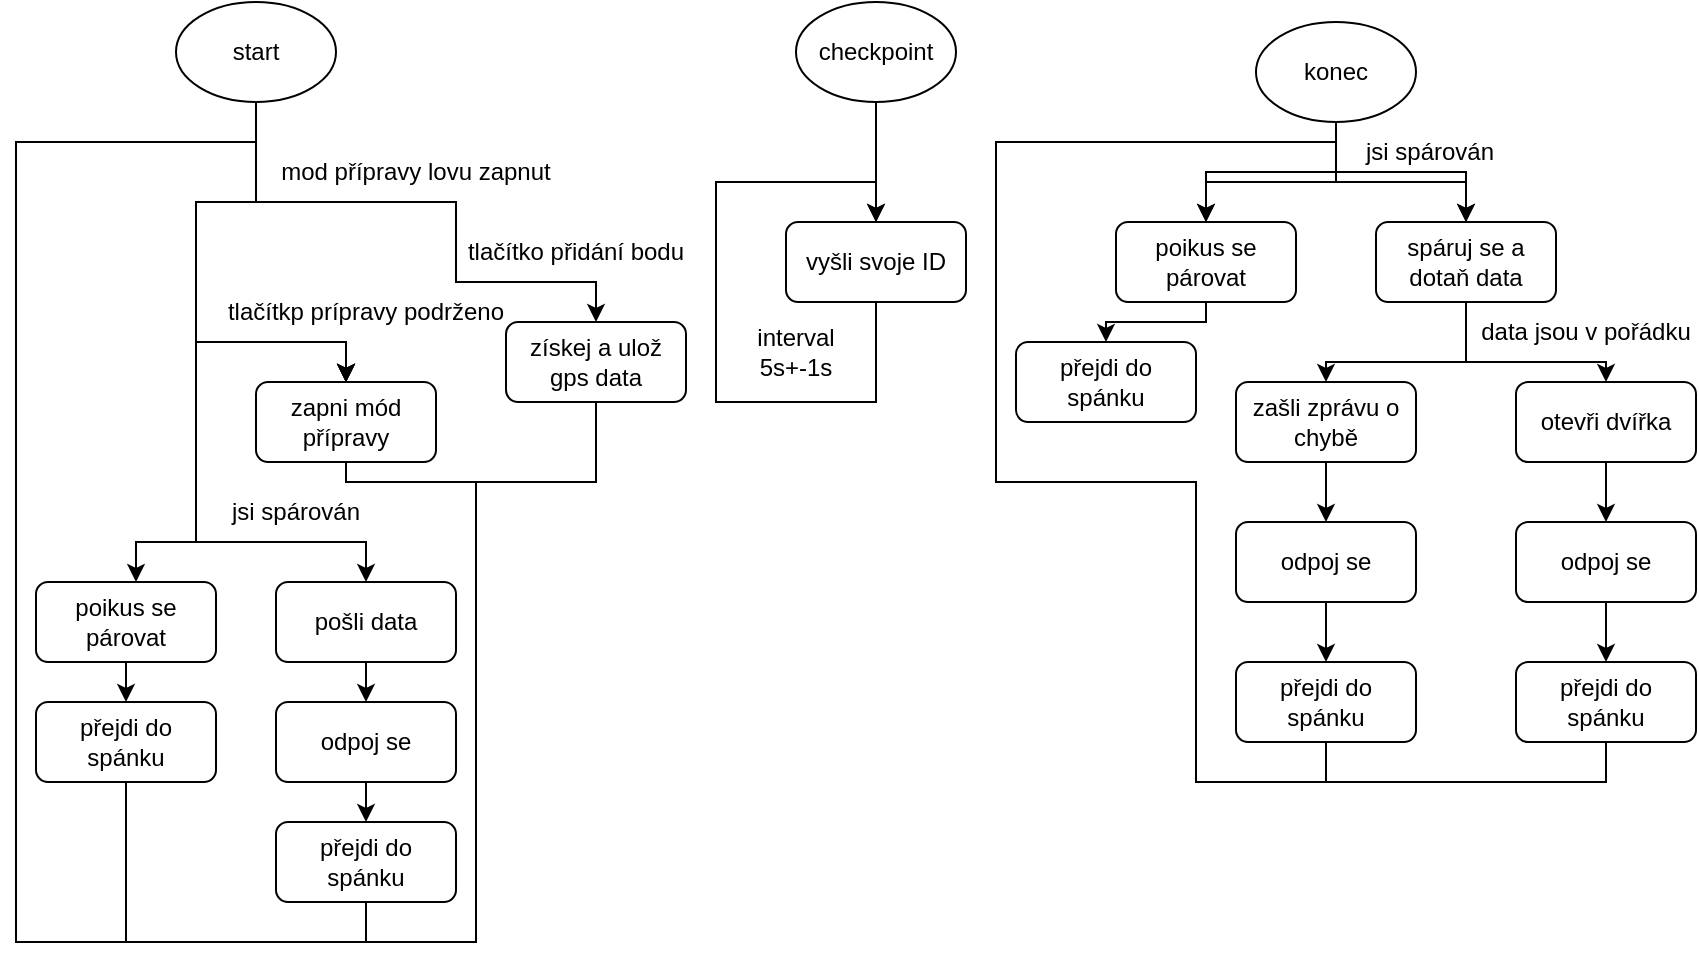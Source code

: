 <mxfile version="24.7.17">
  <diagram name="Page-1" id="UoIOAxONnpl_ca5bM2pP">
    <mxGraphModel dx="669" dy="636" grid="1" gridSize="10" guides="1" tooltips="1" connect="1" arrows="1" fold="1" page="1" pageScale="1" pageWidth="827" pageHeight="1169" math="0" shadow="0">
      <root>
        <mxCell id="0" />
        <mxCell id="1" parent="0" />
        <mxCell id="AqjEKrrKFQz0EOPzmzg8-6" style="edgeStyle=orthogonalEdgeStyle;rounded=0;orthogonalLoop=1;jettySize=auto;html=1;exitX=0.5;exitY=1;exitDx=0;exitDy=0;" edge="1" parent="1" source="AqjEKrrKFQz0EOPzmzg8-1" target="AqjEKrrKFQz0EOPzmzg8-2">
          <mxGeometry relative="1" as="geometry" />
        </mxCell>
        <mxCell id="AqjEKrrKFQz0EOPzmzg8-1" value="checkpoint" style="ellipse;whiteSpace=wrap;html=1;" vertex="1" parent="1">
          <mxGeometry x="400" y="60" width="80" height="50" as="geometry" />
        </mxCell>
        <mxCell id="AqjEKrrKFQz0EOPzmzg8-5" style="edgeStyle=orthogonalEdgeStyle;rounded=0;orthogonalLoop=1;jettySize=auto;html=1;exitX=0.5;exitY=1;exitDx=0;exitDy=0;entryX=0.5;entryY=0;entryDx=0;entryDy=0;" edge="1" parent="1" source="AqjEKrrKFQz0EOPzmzg8-2" target="AqjEKrrKFQz0EOPzmzg8-2">
          <mxGeometry relative="1" as="geometry">
            <mxPoint x="440" y="170" as="targetPoint" />
            <Array as="points">
              <mxPoint x="440" y="260" />
              <mxPoint x="360" y="260" />
              <mxPoint x="360" y="150" />
              <mxPoint x="440" y="150" />
            </Array>
          </mxGeometry>
        </mxCell>
        <mxCell id="AqjEKrrKFQz0EOPzmzg8-2" value="vyšli svoje ID" style="rounded=1;whiteSpace=wrap;html=1;" vertex="1" parent="1">
          <mxGeometry x="395" y="170" width="90" height="40" as="geometry" />
        </mxCell>
        <mxCell id="AqjEKrrKFQz0EOPzmzg8-4" value="interval 5s+-1s" style="text;html=1;align=center;verticalAlign=middle;whiteSpace=wrap;rounded=0;" vertex="1" parent="1">
          <mxGeometry x="370" y="220" width="60" height="30" as="geometry" />
        </mxCell>
        <mxCell id="AqjEKrrKFQz0EOPzmzg8-18" style="edgeStyle=orthogonalEdgeStyle;rounded=0;orthogonalLoop=1;jettySize=auto;html=1;exitX=0.5;exitY=1;exitDx=0;exitDy=0;entryX=0.5;entryY=0;entryDx=0;entryDy=0;" edge="1" parent="1" source="AqjEKrrKFQz0EOPzmzg8-7" target="AqjEKrrKFQz0EOPzmzg8-9">
          <mxGeometry relative="1" as="geometry" />
        </mxCell>
        <mxCell id="AqjEKrrKFQz0EOPzmzg8-19" style="edgeStyle=orthogonalEdgeStyle;rounded=0;orthogonalLoop=1;jettySize=auto;html=1;exitX=0.5;exitY=1;exitDx=0;exitDy=0;" edge="1" parent="1" source="AqjEKrrKFQz0EOPzmzg8-7" target="AqjEKrrKFQz0EOPzmzg8-10">
          <mxGeometry relative="1" as="geometry" />
        </mxCell>
        <mxCell id="AqjEKrrKFQz0EOPzmzg8-7" value="&lt;div&gt;konec&lt;/div&gt;" style="ellipse;whiteSpace=wrap;html=1;" vertex="1" parent="1">
          <mxGeometry x="630" y="70" width="80" height="50" as="geometry" />
        </mxCell>
        <mxCell id="AqjEKrrKFQz0EOPzmzg8-20" style="edgeStyle=orthogonalEdgeStyle;rounded=0;orthogonalLoop=1;jettySize=auto;html=1;exitX=0.5;exitY=1;exitDx=0;exitDy=0;entryX=0.5;entryY=0;entryDx=0;entryDy=0;" edge="1" parent="1" source="AqjEKrrKFQz0EOPzmzg8-9" target="AqjEKrrKFQz0EOPzmzg8-17">
          <mxGeometry relative="1" as="geometry">
            <Array as="points">
              <mxPoint x="605" y="220" />
              <mxPoint x="555" y="220" />
            </Array>
          </mxGeometry>
        </mxCell>
        <mxCell id="AqjEKrrKFQz0EOPzmzg8-9" value="poikus se párovat" style="rounded=1;whiteSpace=wrap;html=1;" vertex="1" parent="1">
          <mxGeometry x="560" y="170" width="90" height="40" as="geometry" />
        </mxCell>
        <mxCell id="AqjEKrrKFQz0EOPzmzg8-21" style="edgeStyle=orthogonalEdgeStyle;rounded=0;orthogonalLoop=1;jettySize=auto;html=1;exitX=0.5;exitY=1;exitDx=0;exitDy=0;entryX=0.5;entryY=0;entryDx=0;entryDy=0;" edge="1" parent="1" source="AqjEKrrKFQz0EOPzmzg8-10" target="AqjEKrrKFQz0EOPzmzg8-14">
          <mxGeometry relative="1" as="geometry">
            <Array as="points">
              <mxPoint x="735" y="240" />
              <mxPoint x="665" y="240" />
            </Array>
          </mxGeometry>
        </mxCell>
        <mxCell id="AqjEKrrKFQz0EOPzmzg8-22" style="edgeStyle=orthogonalEdgeStyle;rounded=0;orthogonalLoop=1;jettySize=auto;html=1;exitX=0.5;exitY=1;exitDx=0;exitDy=0;entryX=0.5;entryY=0;entryDx=0;entryDy=0;" edge="1" parent="1" source="AqjEKrrKFQz0EOPzmzg8-10" target="AqjEKrrKFQz0EOPzmzg8-11">
          <mxGeometry relative="1" as="geometry">
            <Array as="points">
              <mxPoint x="735" y="240" />
              <mxPoint x="805" y="240" />
            </Array>
          </mxGeometry>
        </mxCell>
        <mxCell id="AqjEKrrKFQz0EOPzmzg8-10" value="spáruj se a dotaň data" style="rounded=1;whiteSpace=wrap;html=1;" vertex="1" parent="1">
          <mxGeometry x="690" y="170" width="90" height="40" as="geometry" />
        </mxCell>
        <mxCell id="AqjEKrrKFQz0EOPzmzg8-23" style="edgeStyle=orthogonalEdgeStyle;rounded=0;orthogonalLoop=1;jettySize=auto;html=1;exitX=0.5;exitY=1;exitDx=0;exitDy=0;entryX=0.5;entryY=0;entryDx=0;entryDy=0;" edge="1" parent="1" source="AqjEKrrKFQz0EOPzmzg8-11" target="AqjEKrrKFQz0EOPzmzg8-12">
          <mxGeometry relative="1" as="geometry" />
        </mxCell>
        <mxCell id="AqjEKrrKFQz0EOPzmzg8-11" value="otevři dvířka" style="rounded=1;whiteSpace=wrap;html=1;" vertex="1" parent="1">
          <mxGeometry x="760" y="250" width="90" height="40" as="geometry" />
        </mxCell>
        <mxCell id="AqjEKrrKFQz0EOPzmzg8-26" style="edgeStyle=orthogonalEdgeStyle;rounded=0;orthogonalLoop=1;jettySize=auto;html=1;exitX=0.5;exitY=1;exitDx=0;exitDy=0;entryX=0.5;entryY=0;entryDx=0;entryDy=0;" edge="1" parent="1" source="AqjEKrrKFQz0EOPzmzg8-12" target="AqjEKrrKFQz0EOPzmzg8-16">
          <mxGeometry relative="1" as="geometry" />
        </mxCell>
        <mxCell id="AqjEKrrKFQz0EOPzmzg8-12" value="odpoj se" style="rounded=1;whiteSpace=wrap;html=1;" vertex="1" parent="1">
          <mxGeometry x="760" y="320" width="90" height="40" as="geometry" />
        </mxCell>
        <mxCell id="AqjEKrrKFQz0EOPzmzg8-25" style="edgeStyle=orthogonalEdgeStyle;rounded=0;orthogonalLoop=1;jettySize=auto;html=1;exitX=0.5;exitY=1;exitDx=0;exitDy=0;entryX=0.5;entryY=0;entryDx=0;entryDy=0;" edge="1" parent="1" source="AqjEKrrKFQz0EOPzmzg8-13" target="AqjEKrrKFQz0EOPzmzg8-15">
          <mxGeometry relative="1" as="geometry" />
        </mxCell>
        <mxCell id="AqjEKrrKFQz0EOPzmzg8-13" value="odpoj se" style="rounded=1;whiteSpace=wrap;html=1;" vertex="1" parent="1">
          <mxGeometry x="620" y="320" width="90" height="40" as="geometry" />
        </mxCell>
        <mxCell id="AqjEKrrKFQz0EOPzmzg8-24" style="edgeStyle=orthogonalEdgeStyle;rounded=0;orthogonalLoop=1;jettySize=auto;html=1;exitX=0.5;exitY=1;exitDx=0;exitDy=0;entryX=0.5;entryY=0;entryDx=0;entryDy=0;" edge="1" parent="1" source="AqjEKrrKFQz0EOPzmzg8-14" target="AqjEKrrKFQz0EOPzmzg8-13">
          <mxGeometry relative="1" as="geometry" />
        </mxCell>
        <mxCell id="AqjEKrrKFQz0EOPzmzg8-14" value="zašli zprávu o chybě" style="rounded=1;whiteSpace=wrap;html=1;" vertex="1" parent="1">
          <mxGeometry x="620" y="250" width="90" height="40" as="geometry" />
        </mxCell>
        <mxCell id="AqjEKrrKFQz0EOPzmzg8-27" style="edgeStyle=orthogonalEdgeStyle;rounded=0;orthogonalLoop=1;jettySize=auto;html=1;exitX=0.5;exitY=1;exitDx=0;exitDy=0;entryX=0.5;entryY=0;entryDx=0;entryDy=0;" edge="1" parent="1" source="AqjEKrrKFQz0EOPzmzg8-15" target="AqjEKrrKFQz0EOPzmzg8-9">
          <mxGeometry relative="1" as="geometry">
            <Array as="points">
              <mxPoint x="665" y="450" />
              <mxPoint x="600" y="450" />
              <mxPoint x="600" y="300" />
              <mxPoint x="500" y="300" />
              <mxPoint x="500" y="130" />
              <mxPoint x="670" y="130" />
              <mxPoint x="670" y="150" />
              <mxPoint x="605" y="150" />
            </Array>
          </mxGeometry>
        </mxCell>
        <mxCell id="AqjEKrrKFQz0EOPzmzg8-15" value="přejdi do spánku" style="rounded=1;whiteSpace=wrap;html=1;" vertex="1" parent="1">
          <mxGeometry x="620" y="390" width="90" height="40" as="geometry" />
        </mxCell>
        <mxCell id="AqjEKrrKFQz0EOPzmzg8-28" style="edgeStyle=orthogonalEdgeStyle;rounded=0;orthogonalLoop=1;jettySize=auto;html=1;exitX=0.5;exitY=1;exitDx=0;exitDy=0;entryX=0.5;entryY=0;entryDx=0;entryDy=0;" edge="1" parent="1" source="AqjEKrrKFQz0EOPzmzg8-16" target="AqjEKrrKFQz0EOPzmzg8-10">
          <mxGeometry relative="1" as="geometry">
            <Array as="points">
              <mxPoint x="805" y="450" />
              <mxPoint x="600" y="450" />
              <mxPoint x="600" y="300" />
              <mxPoint x="500" y="300" />
              <mxPoint x="500" y="130" />
              <mxPoint x="670" y="130" />
              <mxPoint x="670" y="150" />
              <mxPoint x="735" y="150" />
            </Array>
          </mxGeometry>
        </mxCell>
        <mxCell id="AqjEKrrKFQz0EOPzmzg8-16" value="přejdi do spánku" style="rounded=1;whiteSpace=wrap;html=1;" vertex="1" parent="1">
          <mxGeometry x="760" y="390" width="90" height="40" as="geometry" />
        </mxCell>
        <mxCell id="AqjEKrrKFQz0EOPzmzg8-17" value="přejdi do spánku" style="rounded=1;whiteSpace=wrap;html=1;" vertex="1" parent="1">
          <mxGeometry x="510" y="230" width="90" height="40" as="geometry" />
        </mxCell>
        <mxCell id="AqjEKrrKFQz0EOPzmzg8-29" value="jsi spárován" style="text;html=1;align=center;verticalAlign=middle;whiteSpace=wrap;rounded=0;" vertex="1" parent="1">
          <mxGeometry x="677" y="120" width="80" height="30" as="geometry" />
        </mxCell>
        <mxCell id="AqjEKrrKFQz0EOPzmzg8-30" value="data jsou v pořádku" style="text;html=1;align=center;verticalAlign=middle;whiteSpace=wrap;rounded=0;" vertex="1" parent="1">
          <mxGeometry x="740" y="210" width="110" height="30" as="geometry" />
        </mxCell>
        <mxCell id="AqjEKrrKFQz0EOPzmzg8-38" style="edgeStyle=orthogonalEdgeStyle;rounded=0;orthogonalLoop=1;jettySize=auto;html=1;exitX=0.5;exitY=1;exitDx=0;exitDy=0;entryX=0.5;entryY=0;entryDx=0;entryDy=0;" edge="1" parent="1" source="AqjEKrrKFQz0EOPzmzg8-31" target="AqjEKrrKFQz0EOPzmzg8-37">
          <mxGeometry relative="1" as="geometry">
            <Array as="points">
              <mxPoint x="130" y="160" />
              <mxPoint x="230" y="160" />
              <mxPoint x="230" y="200" />
              <mxPoint x="300" y="200" />
            </Array>
          </mxGeometry>
        </mxCell>
        <mxCell id="AqjEKrrKFQz0EOPzmzg8-40" style="edgeStyle=orthogonalEdgeStyle;rounded=0;orthogonalLoop=1;jettySize=auto;html=1;exitX=0.5;exitY=1;exitDx=0;exitDy=0;entryX=0.5;entryY=0;entryDx=0;entryDy=0;" edge="1" parent="1" source="AqjEKrrKFQz0EOPzmzg8-31" target="AqjEKrrKFQz0EOPzmzg8-39">
          <mxGeometry relative="1" as="geometry">
            <Array as="points">
              <mxPoint x="130" y="160" />
              <mxPoint x="100" y="160" />
              <mxPoint x="100" y="230" />
              <mxPoint x="175" y="230" />
            </Array>
          </mxGeometry>
        </mxCell>
        <mxCell id="AqjEKrrKFQz0EOPzmzg8-49" style="edgeStyle=orthogonalEdgeStyle;rounded=0;orthogonalLoop=1;jettySize=auto;html=1;exitX=0.5;exitY=1;exitDx=0;exitDy=0;" edge="1" parent="1" source="AqjEKrrKFQz0EOPzmzg8-31" target="AqjEKrrKFQz0EOPzmzg8-42">
          <mxGeometry relative="1" as="geometry">
            <Array as="points">
              <mxPoint x="130" y="160" />
              <mxPoint x="100" y="160" />
              <mxPoint x="100" y="330" />
              <mxPoint x="70" y="330" />
            </Array>
          </mxGeometry>
        </mxCell>
        <mxCell id="AqjEKrrKFQz0EOPzmzg8-50" style="edgeStyle=orthogonalEdgeStyle;rounded=0;orthogonalLoop=1;jettySize=auto;html=1;exitX=0.5;exitY=1;exitDx=0;exitDy=0;" edge="1" parent="1" source="AqjEKrrKFQz0EOPzmzg8-31" target="AqjEKrrKFQz0EOPzmzg8-45">
          <mxGeometry relative="1" as="geometry">
            <Array as="points">
              <mxPoint x="130" y="160" />
              <mxPoint x="100" y="160" />
              <mxPoint x="100" y="330" />
              <mxPoint x="185" y="330" />
            </Array>
          </mxGeometry>
        </mxCell>
        <mxCell id="AqjEKrrKFQz0EOPzmzg8-31" value="&lt;div&gt;start&lt;/div&gt;" style="ellipse;whiteSpace=wrap;html=1;" vertex="1" parent="1">
          <mxGeometry x="90" y="60" width="80" height="50" as="geometry" />
        </mxCell>
        <mxCell id="AqjEKrrKFQz0EOPzmzg8-32" value="mod přípravy lovu zapnut" style="text;html=1;align=center;verticalAlign=middle;whiteSpace=wrap;rounded=0;" vertex="1" parent="1">
          <mxGeometry x="140" y="130" width="140" height="30" as="geometry" />
        </mxCell>
        <mxCell id="AqjEKrrKFQz0EOPzmzg8-33" value="tlačítkp prípravy podrženo" style="text;html=1;align=center;verticalAlign=middle;whiteSpace=wrap;rounded=0;" vertex="1" parent="1">
          <mxGeometry x="110" y="200" width="150" height="30" as="geometry" />
        </mxCell>
        <mxCell id="AqjEKrrKFQz0EOPzmzg8-35" value="jsi spárován" style="text;html=1;align=center;verticalAlign=middle;whiteSpace=wrap;rounded=0;" vertex="1" parent="1">
          <mxGeometry x="110" y="300" width="80" height="30" as="geometry" />
        </mxCell>
        <mxCell id="AqjEKrrKFQz0EOPzmzg8-36" value="tlačítko přidání bodu" style="text;html=1;align=center;verticalAlign=middle;whiteSpace=wrap;rounded=0;" vertex="1" parent="1">
          <mxGeometry x="230" y="170" width="120" height="30" as="geometry" />
        </mxCell>
        <mxCell id="AqjEKrrKFQz0EOPzmzg8-54" style="edgeStyle=orthogonalEdgeStyle;rounded=0;orthogonalLoop=1;jettySize=auto;html=1;exitX=0.5;exitY=1;exitDx=0;exitDy=0;entryX=0.5;entryY=0;entryDx=0;entryDy=0;" edge="1" parent="1" source="AqjEKrrKFQz0EOPzmzg8-37" target="AqjEKrrKFQz0EOPzmzg8-39">
          <mxGeometry relative="1" as="geometry">
            <Array as="points">
              <mxPoint x="300" y="300" />
              <mxPoint x="240" y="300" />
              <mxPoint x="240" y="530" />
              <mxPoint x="10" y="530" />
              <mxPoint x="10" y="130" />
              <mxPoint x="130" y="130" />
              <mxPoint x="130" y="160" />
              <mxPoint x="100" y="160" />
              <mxPoint x="100" y="230" />
              <mxPoint x="175" y="230" />
            </Array>
          </mxGeometry>
        </mxCell>
        <mxCell id="AqjEKrrKFQz0EOPzmzg8-37" value="získej a ulož gps data" style="rounded=1;whiteSpace=wrap;html=1;" vertex="1" parent="1">
          <mxGeometry x="255" y="220" width="90" height="40" as="geometry" />
        </mxCell>
        <mxCell id="AqjEKrrKFQz0EOPzmzg8-39" value="zapni mód přípravy" style="rounded=1;whiteSpace=wrap;html=1;" vertex="1" parent="1">
          <mxGeometry x="130" y="250" width="90" height="40" as="geometry" />
        </mxCell>
        <mxCell id="AqjEKrrKFQz0EOPzmzg8-41" style="edgeStyle=orthogonalEdgeStyle;rounded=0;orthogonalLoop=1;jettySize=auto;html=1;exitX=0.5;exitY=1;exitDx=0;exitDy=0;entryX=0.5;entryY=0;entryDx=0;entryDy=0;" edge="1" parent="1" source="AqjEKrrKFQz0EOPzmzg8-42" target="AqjEKrrKFQz0EOPzmzg8-43">
          <mxGeometry relative="1" as="geometry">
            <Array as="points">
              <mxPoint x="65" y="400" />
              <mxPoint x="65" y="400" />
            </Array>
          </mxGeometry>
        </mxCell>
        <mxCell id="AqjEKrrKFQz0EOPzmzg8-42" value="poikus se párovat" style="rounded=1;whiteSpace=wrap;html=1;" vertex="1" parent="1">
          <mxGeometry x="20" y="350" width="90" height="40" as="geometry" />
        </mxCell>
        <mxCell id="AqjEKrrKFQz0EOPzmzg8-53" style="edgeStyle=orthogonalEdgeStyle;rounded=0;orthogonalLoop=1;jettySize=auto;html=1;exitX=0.5;exitY=1;exitDx=0;exitDy=0;entryX=0.5;entryY=0;entryDx=0;entryDy=0;" edge="1" parent="1" source="AqjEKrrKFQz0EOPzmzg8-43" target="AqjEKrrKFQz0EOPzmzg8-39">
          <mxGeometry relative="1" as="geometry">
            <Array as="points">
              <mxPoint x="65" y="530" />
              <mxPoint x="10" y="530" />
              <mxPoint x="10" y="130" />
              <mxPoint x="130" y="130" />
              <mxPoint x="130" y="160" />
              <mxPoint x="100" y="160" />
              <mxPoint x="100" y="230" />
              <mxPoint x="175" y="230" />
            </Array>
          </mxGeometry>
        </mxCell>
        <mxCell id="AqjEKrrKFQz0EOPzmzg8-43" value="přejdi do spánku" style="rounded=1;whiteSpace=wrap;html=1;" vertex="1" parent="1">
          <mxGeometry x="20" y="410" width="90" height="40" as="geometry" />
        </mxCell>
        <mxCell id="AqjEKrrKFQz0EOPzmzg8-44" style="edgeStyle=orthogonalEdgeStyle;rounded=0;orthogonalLoop=1;jettySize=auto;html=1;exitX=0.5;exitY=1;exitDx=0;exitDy=0;entryX=0.5;entryY=0;entryDx=0;entryDy=0;" edge="1" parent="1" source="AqjEKrrKFQz0EOPzmzg8-45" target="AqjEKrrKFQz0EOPzmzg8-47">
          <mxGeometry relative="1" as="geometry" />
        </mxCell>
        <mxCell id="AqjEKrrKFQz0EOPzmzg8-45" value="pošli data" style="rounded=1;whiteSpace=wrap;html=1;" vertex="1" parent="1">
          <mxGeometry x="140" y="350" width="90" height="40" as="geometry" />
        </mxCell>
        <mxCell id="AqjEKrrKFQz0EOPzmzg8-46" style="edgeStyle=orthogonalEdgeStyle;rounded=0;orthogonalLoop=1;jettySize=auto;html=1;exitX=0.5;exitY=1;exitDx=0;exitDy=0;entryX=0.5;entryY=0;entryDx=0;entryDy=0;" edge="1" parent="1" source="AqjEKrrKFQz0EOPzmzg8-47" target="AqjEKrrKFQz0EOPzmzg8-48">
          <mxGeometry relative="1" as="geometry" />
        </mxCell>
        <mxCell id="AqjEKrrKFQz0EOPzmzg8-47" value="odpoj se" style="rounded=1;whiteSpace=wrap;html=1;" vertex="1" parent="1">
          <mxGeometry x="140" y="410" width="90" height="40" as="geometry" />
        </mxCell>
        <mxCell id="AqjEKrrKFQz0EOPzmzg8-52" style="edgeStyle=orthogonalEdgeStyle;rounded=0;orthogonalLoop=1;jettySize=auto;html=1;exitX=0.5;exitY=1;exitDx=0;exitDy=0;entryX=0.5;entryY=0;entryDx=0;entryDy=0;" edge="1" parent="1" source="AqjEKrrKFQz0EOPzmzg8-48" target="AqjEKrrKFQz0EOPzmzg8-39">
          <mxGeometry relative="1" as="geometry">
            <Array as="points">
              <mxPoint x="185" y="530" />
              <mxPoint x="10" y="530" />
              <mxPoint x="10" y="130" />
              <mxPoint x="130" y="130" />
              <mxPoint x="130" y="160" />
              <mxPoint x="100" y="160" />
              <mxPoint x="100" y="230" />
              <mxPoint x="175" y="230" />
            </Array>
          </mxGeometry>
        </mxCell>
        <mxCell id="AqjEKrrKFQz0EOPzmzg8-48" value="přejdi do spánku" style="rounded=1;whiteSpace=wrap;html=1;" vertex="1" parent="1">
          <mxGeometry x="140" y="470" width="90" height="40" as="geometry" />
        </mxCell>
        <mxCell id="AqjEKrrKFQz0EOPzmzg8-51" style="edgeStyle=orthogonalEdgeStyle;rounded=0;orthogonalLoop=1;jettySize=auto;html=1;exitX=0.5;exitY=1;exitDx=0;exitDy=0;entryX=0.5;entryY=0;entryDx=0;entryDy=0;" edge="1" parent="1" source="AqjEKrrKFQz0EOPzmzg8-39" target="AqjEKrrKFQz0EOPzmzg8-39">
          <mxGeometry relative="1" as="geometry">
            <Array as="points">
              <mxPoint x="175" y="300" />
              <mxPoint x="240" y="300" />
              <mxPoint x="240" y="530" />
              <mxPoint x="10" y="530" />
              <mxPoint x="10" y="130" />
              <mxPoint x="130" y="130" />
              <mxPoint x="130" y="160" />
              <mxPoint x="100" y="160" />
              <mxPoint x="100" y="230" />
              <mxPoint x="175" y="230" />
            </Array>
          </mxGeometry>
        </mxCell>
      </root>
    </mxGraphModel>
  </diagram>
</mxfile>
